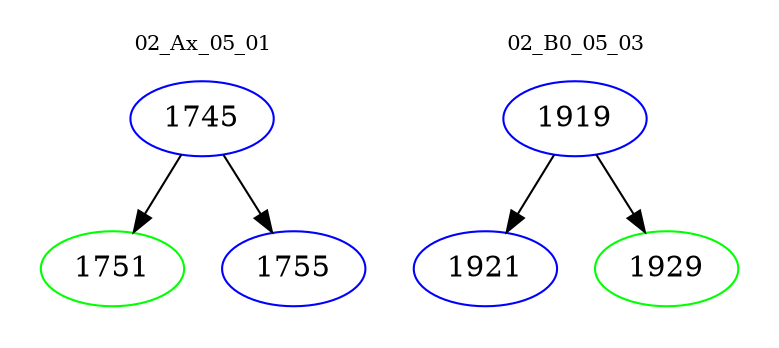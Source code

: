 digraph{
subgraph cluster_0 {
color = white
label = "02_Ax_05_01";
fontsize=10;
T0_1745 [label="1745", color="blue"]
T0_1745 -> T0_1751 [color="black"]
T0_1751 [label="1751", color="green"]
T0_1745 -> T0_1755 [color="black"]
T0_1755 [label="1755", color="blue"]
}
subgraph cluster_1 {
color = white
label = "02_B0_05_03";
fontsize=10;
T1_1919 [label="1919", color="blue"]
T1_1919 -> T1_1921 [color="black"]
T1_1921 [label="1921", color="blue"]
T1_1919 -> T1_1929 [color="black"]
T1_1929 [label="1929", color="green"]
}
}

